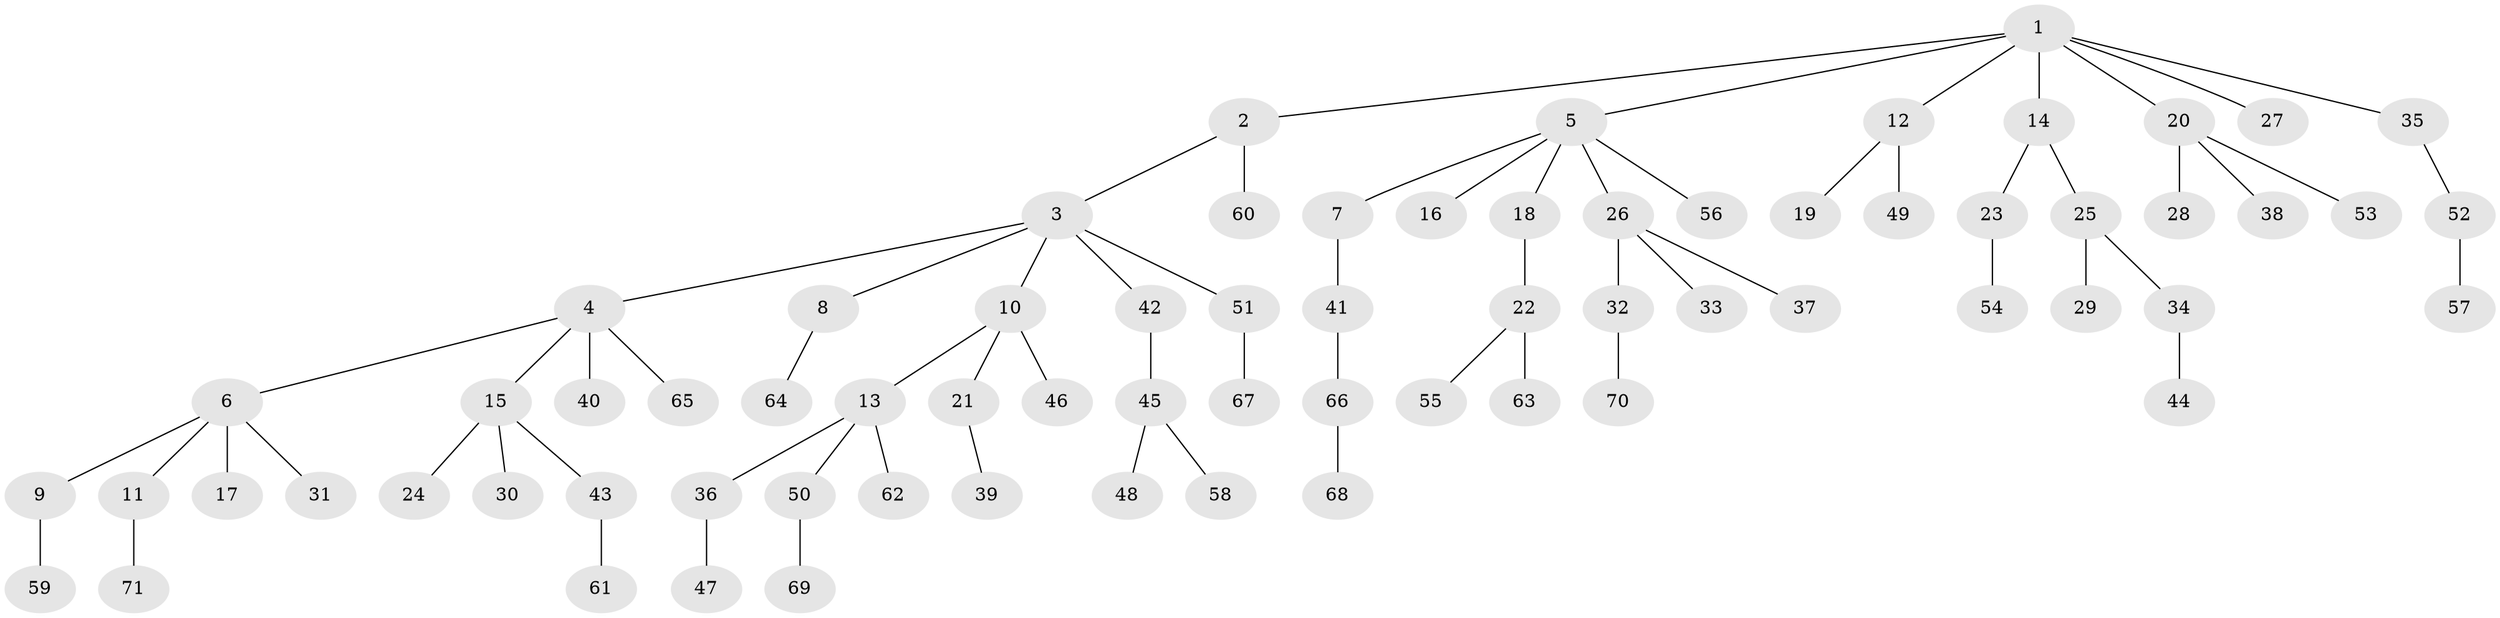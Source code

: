 // coarse degree distribution, {6: 0.0425531914893617, 2: 0.19148936170212766, 4: 0.06382978723404255, 8: 0.02127659574468085, 5: 0.02127659574468085, 1: 0.5957446808510638, 3: 0.06382978723404255}
// Generated by graph-tools (version 1.1) at 2025/24/03/03/25 07:24:05]
// undirected, 71 vertices, 70 edges
graph export_dot {
graph [start="1"]
  node [color=gray90,style=filled];
  1;
  2;
  3;
  4;
  5;
  6;
  7;
  8;
  9;
  10;
  11;
  12;
  13;
  14;
  15;
  16;
  17;
  18;
  19;
  20;
  21;
  22;
  23;
  24;
  25;
  26;
  27;
  28;
  29;
  30;
  31;
  32;
  33;
  34;
  35;
  36;
  37;
  38;
  39;
  40;
  41;
  42;
  43;
  44;
  45;
  46;
  47;
  48;
  49;
  50;
  51;
  52;
  53;
  54;
  55;
  56;
  57;
  58;
  59;
  60;
  61;
  62;
  63;
  64;
  65;
  66;
  67;
  68;
  69;
  70;
  71;
  1 -- 2;
  1 -- 5;
  1 -- 12;
  1 -- 14;
  1 -- 20;
  1 -- 27;
  1 -- 35;
  2 -- 3;
  2 -- 60;
  3 -- 4;
  3 -- 8;
  3 -- 10;
  3 -- 42;
  3 -- 51;
  4 -- 6;
  4 -- 15;
  4 -- 40;
  4 -- 65;
  5 -- 7;
  5 -- 16;
  5 -- 18;
  5 -- 26;
  5 -- 56;
  6 -- 9;
  6 -- 11;
  6 -- 17;
  6 -- 31;
  7 -- 41;
  8 -- 64;
  9 -- 59;
  10 -- 13;
  10 -- 21;
  10 -- 46;
  11 -- 71;
  12 -- 19;
  12 -- 49;
  13 -- 36;
  13 -- 50;
  13 -- 62;
  14 -- 23;
  14 -- 25;
  15 -- 24;
  15 -- 30;
  15 -- 43;
  18 -- 22;
  20 -- 28;
  20 -- 38;
  20 -- 53;
  21 -- 39;
  22 -- 55;
  22 -- 63;
  23 -- 54;
  25 -- 29;
  25 -- 34;
  26 -- 32;
  26 -- 33;
  26 -- 37;
  32 -- 70;
  34 -- 44;
  35 -- 52;
  36 -- 47;
  41 -- 66;
  42 -- 45;
  43 -- 61;
  45 -- 48;
  45 -- 58;
  50 -- 69;
  51 -- 67;
  52 -- 57;
  66 -- 68;
}
